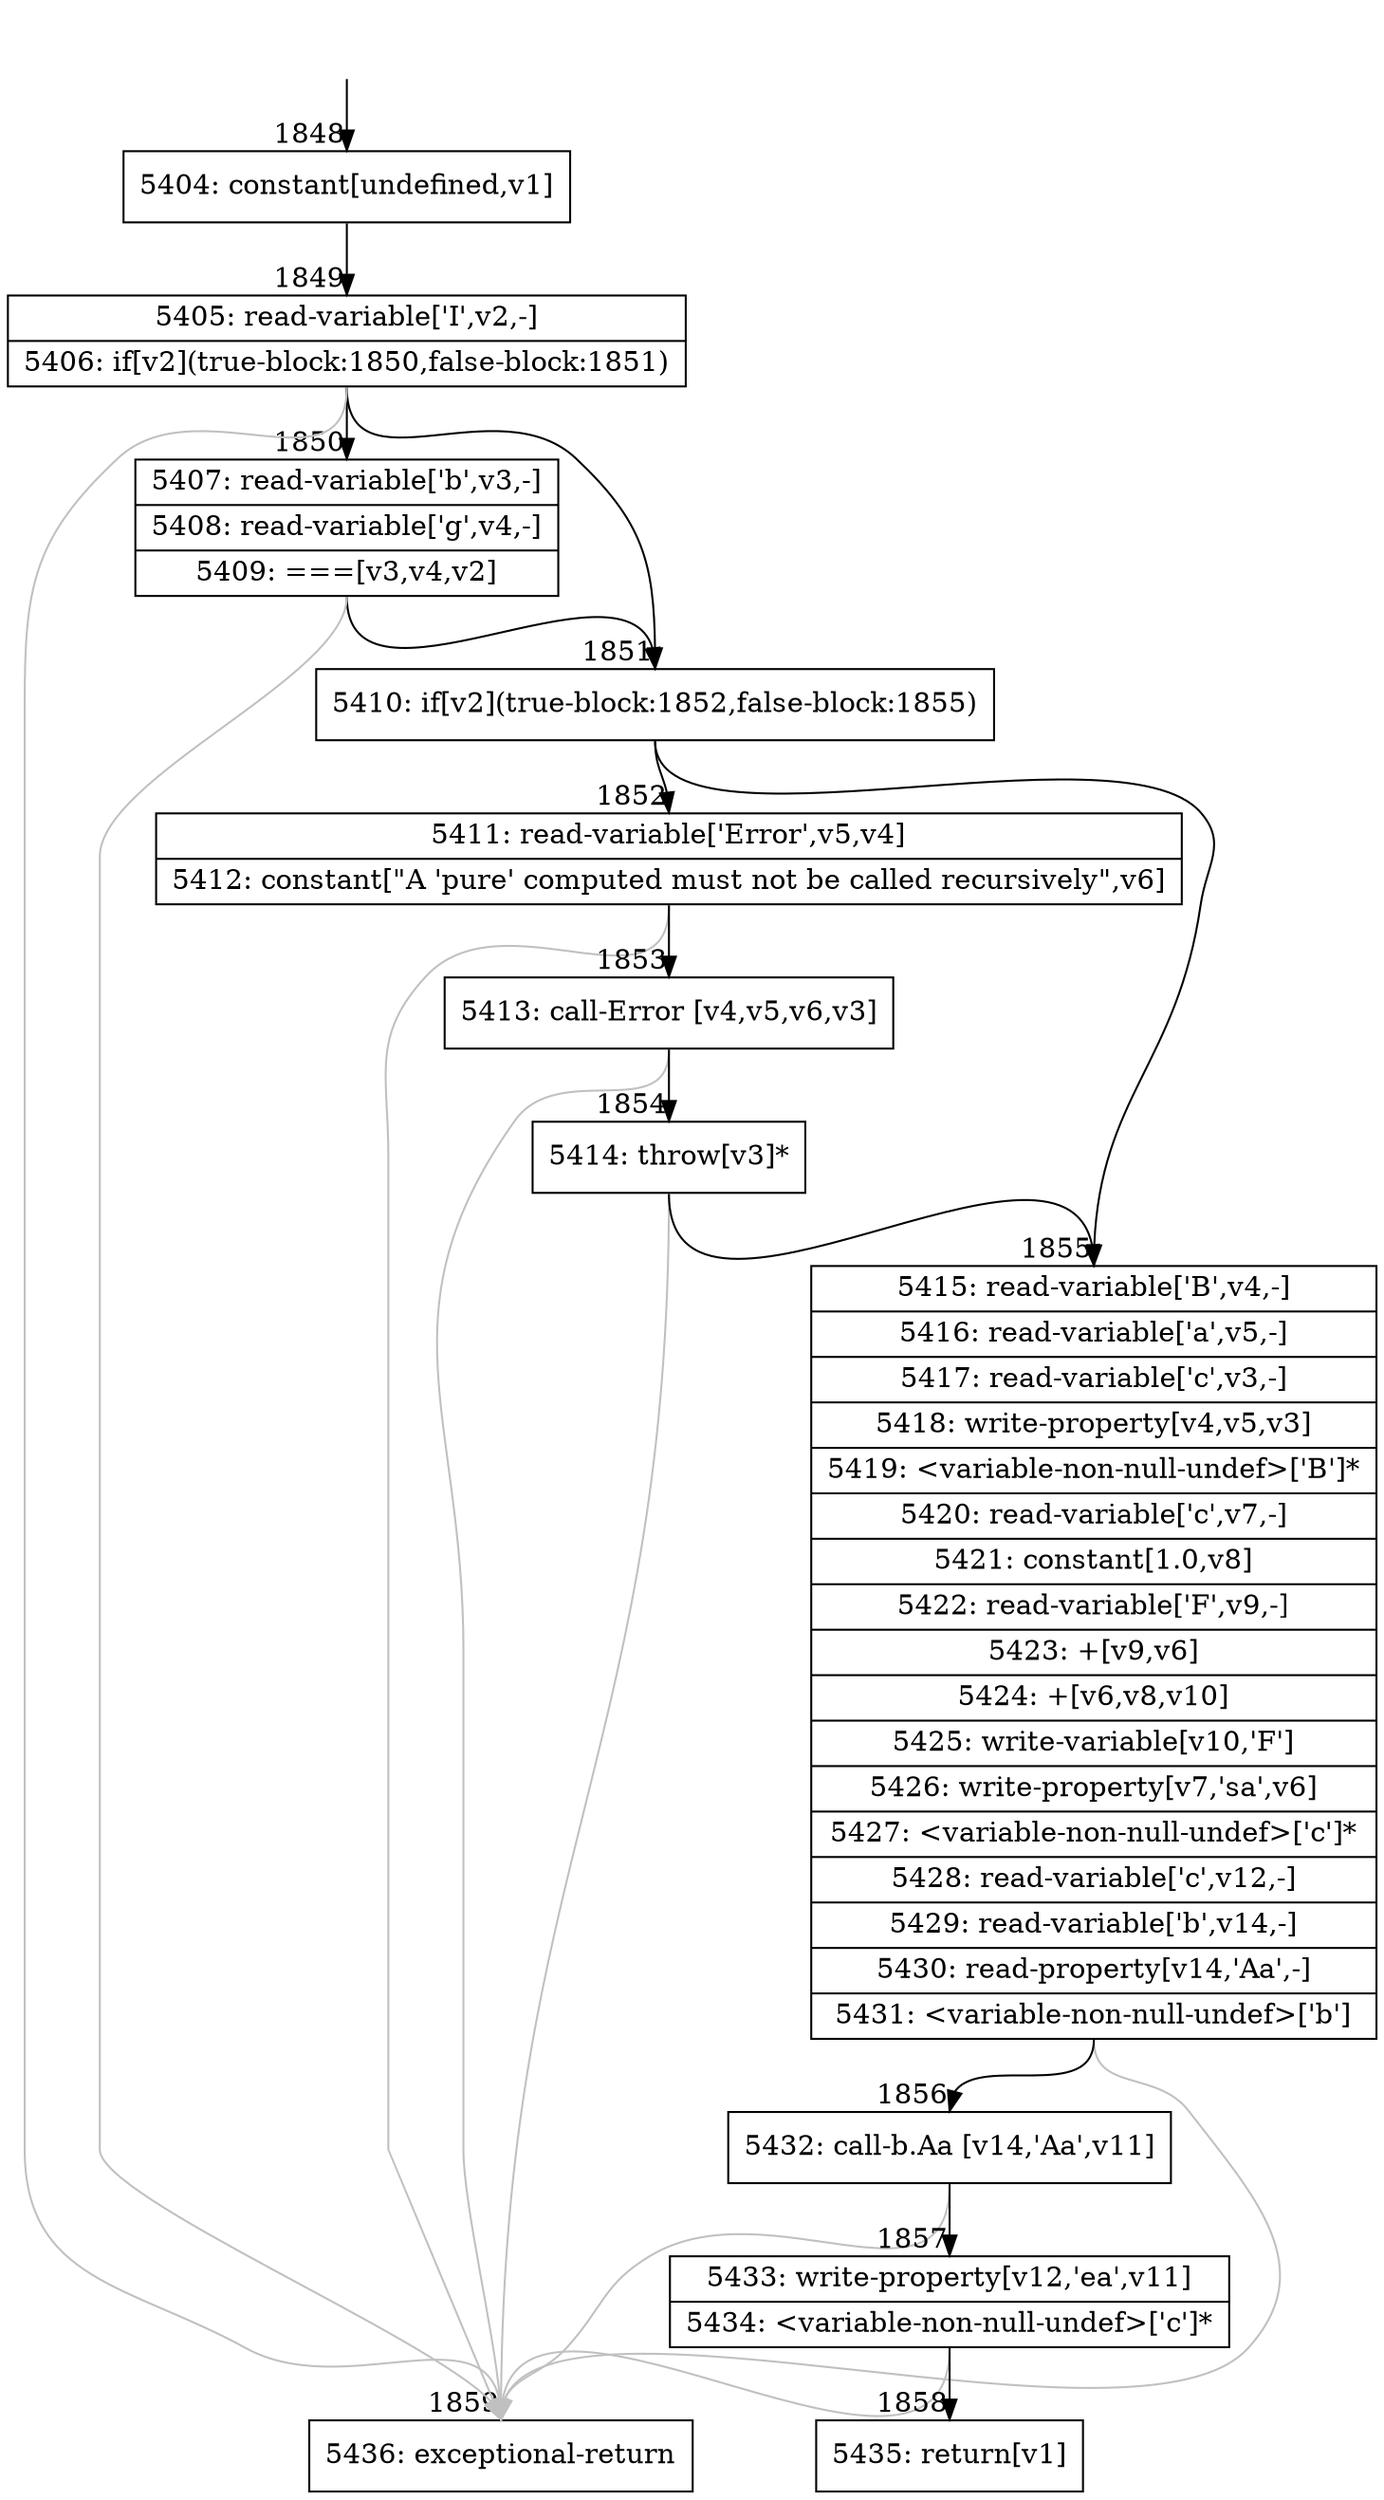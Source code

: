 digraph {
rankdir="TD"
BB_entry162[shape=none,label=""];
BB_entry162 -> BB1848 [tailport=s, headport=n, headlabel="    1848"]
BB1848 [shape=record label="{5404: constant[undefined,v1]}" ] 
BB1848 -> BB1849 [tailport=s, headport=n, headlabel="      1849"]
BB1849 [shape=record label="{5405: read-variable['I',v2,-]|5406: if[v2](true-block:1850,false-block:1851)}" ] 
BB1849 -> BB1851 [tailport=s, headport=n, headlabel="      1851"]
BB1849 -> BB1850 [tailport=s, headport=n, headlabel="      1850"]
BB1849 -> BB1859 [tailport=s, headport=n, color=gray, headlabel="      1859"]
BB1850 [shape=record label="{5407: read-variable['b',v3,-]|5408: read-variable['g',v4,-]|5409: ===[v3,v4,v2]}" ] 
BB1850 -> BB1851 [tailport=s, headport=n]
BB1850 -> BB1859 [tailport=s, headport=n, color=gray]
BB1851 [shape=record label="{5410: if[v2](true-block:1852,false-block:1855)}" ] 
BB1851 -> BB1852 [tailport=s, headport=n, headlabel="      1852"]
BB1851 -> BB1855 [tailport=s, headport=n, headlabel="      1855"]
BB1852 [shape=record label="{5411: read-variable['Error',v5,v4]|5412: constant[\"A 'pure' computed must not be called recursively\",v6]}" ] 
BB1852 -> BB1853 [tailport=s, headport=n, headlabel="      1853"]
BB1852 -> BB1859 [tailport=s, headport=n, color=gray]
BB1853 [shape=record label="{5413: call-Error [v4,v5,v6,v3]}" ] 
BB1853 -> BB1854 [tailport=s, headport=n, headlabel="      1854"]
BB1853 -> BB1859 [tailport=s, headport=n, color=gray]
BB1854 [shape=record label="{5414: throw[v3]*}" ] 
BB1854 -> BB1855 [tailport=s, headport=n]
BB1854 -> BB1859 [tailport=s, headport=n, color=gray]
BB1855 [shape=record label="{5415: read-variable['B',v4,-]|5416: read-variable['a',v5,-]|5417: read-variable['c',v3,-]|5418: write-property[v4,v5,v3]|5419: \<variable-non-null-undef\>['B']*|5420: read-variable['c',v7,-]|5421: constant[1.0,v8]|5422: read-variable['F',v9,-]|5423: +[v9,v6]|5424: +[v6,v8,v10]|5425: write-variable[v10,'F']|5426: write-property[v7,'sa',v6]|5427: \<variable-non-null-undef\>['c']*|5428: read-variable['c',v12,-]|5429: read-variable['b',v14,-]|5430: read-property[v14,'Aa',-]|5431: \<variable-non-null-undef\>['b']}" ] 
BB1855 -> BB1856 [tailport=s, headport=n, headlabel="      1856"]
BB1855 -> BB1859 [tailport=s, headport=n, color=gray]
BB1856 [shape=record label="{5432: call-b.Aa [v14,'Aa',v11]}" ] 
BB1856 -> BB1857 [tailport=s, headport=n, headlabel="      1857"]
BB1856 -> BB1859 [tailport=s, headport=n, color=gray]
BB1857 [shape=record label="{5433: write-property[v12,'ea',v11]|5434: \<variable-non-null-undef\>['c']*}" ] 
BB1857 -> BB1858 [tailport=s, headport=n, headlabel="      1858"]
BB1857 -> BB1859 [tailport=s, headport=n, color=gray]
BB1858 [shape=record label="{5435: return[v1]}" ] 
BB1859 [shape=record label="{5436: exceptional-return}" ] 
}
